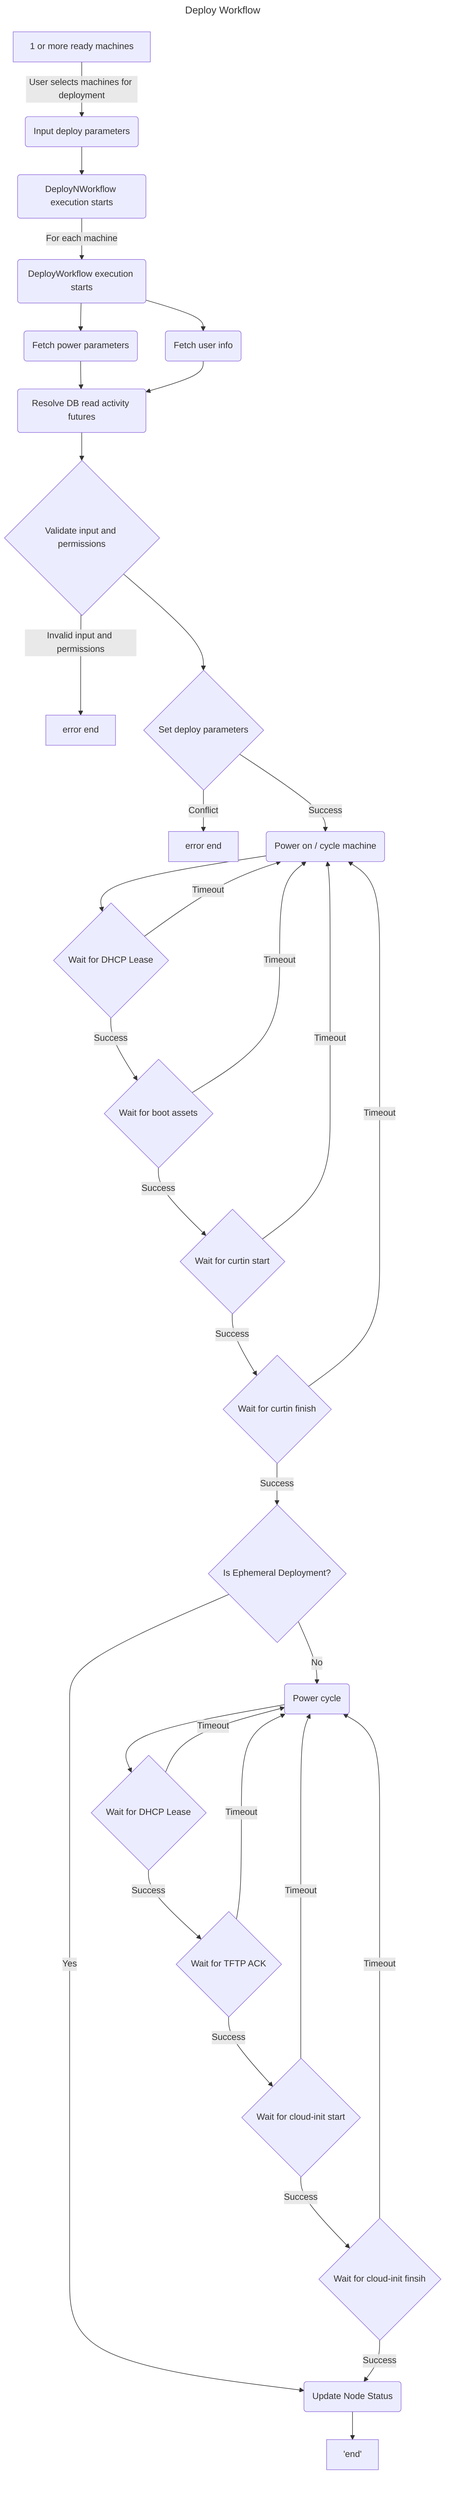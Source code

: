 ---
title: Deploy Workflow
---
flowchart TD
    A[1 or more ready machines] -->|User selects machines for deployment| B(Input deploy parameters)
    B--> C(DeployNWorkflow execution starts)
    C-->|For each machine| D(DeployWorkflow execution starts)
    D-->E(Fetch power parameters)
    D-->F(Fetch user info)
    E-->G(Resolve DB read activity futures)
    F-->G(Resolve DB read activity futures)
    G-->H{Validate input and permissions}
    H-->|Invalid input and permissions| I[error end]
    H-->J{Set deploy parameters}
    J-->|Conflict| K[error end]
    J-->|Success| L(Power on / cycle machine)
    L-->M{Wait for DHCP Lease}
    M-->|Timeout| L
    M-->|Success| N{Wait for boot assets}
    N-->|Timeout| L
    N-->|Success| O{Wait for curtin start}
    O-->|Timeout| L
    O-->|Success| P{Wait for curtin finish}
    P-->|Timeout| L
    P-->|Success| Q{Is Ephemeral Deployment?}
    Q-->|Yes| W
    Q-->|No| R(Power cycle)
    R-->S{Wait for DHCP Lease}
    S-->|Timeout| R
    S-->|Success| T{Wait for TFTP ACK}
    T-->|Timeout| R
    T-->|Success| U{Wait for cloud-init start}
    U-->|Timeout| R
    U-->|Success| V{Wait for cloud-init finsih}
    V-->|Timeout| R
    V-->|Success| W(Update Node Status)
    W--> 'end'